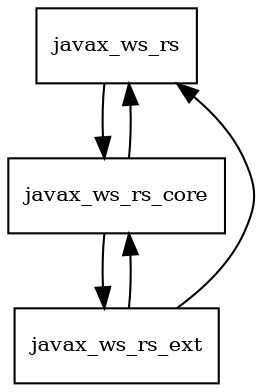 digraph jboss_jaxrs_api_1_1_spec_1_0_1_Final_redhat_2_package_dependencies {
  node [shape = box, fontsize=10.0];
  javax_ws_rs -> javax_ws_rs_core;
  javax_ws_rs_core -> javax_ws_rs;
  javax_ws_rs_core -> javax_ws_rs_ext;
  javax_ws_rs_ext -> javax_ws_rs;
  javax_ws_rs_ext -> javax_ws_rs_core;
}
